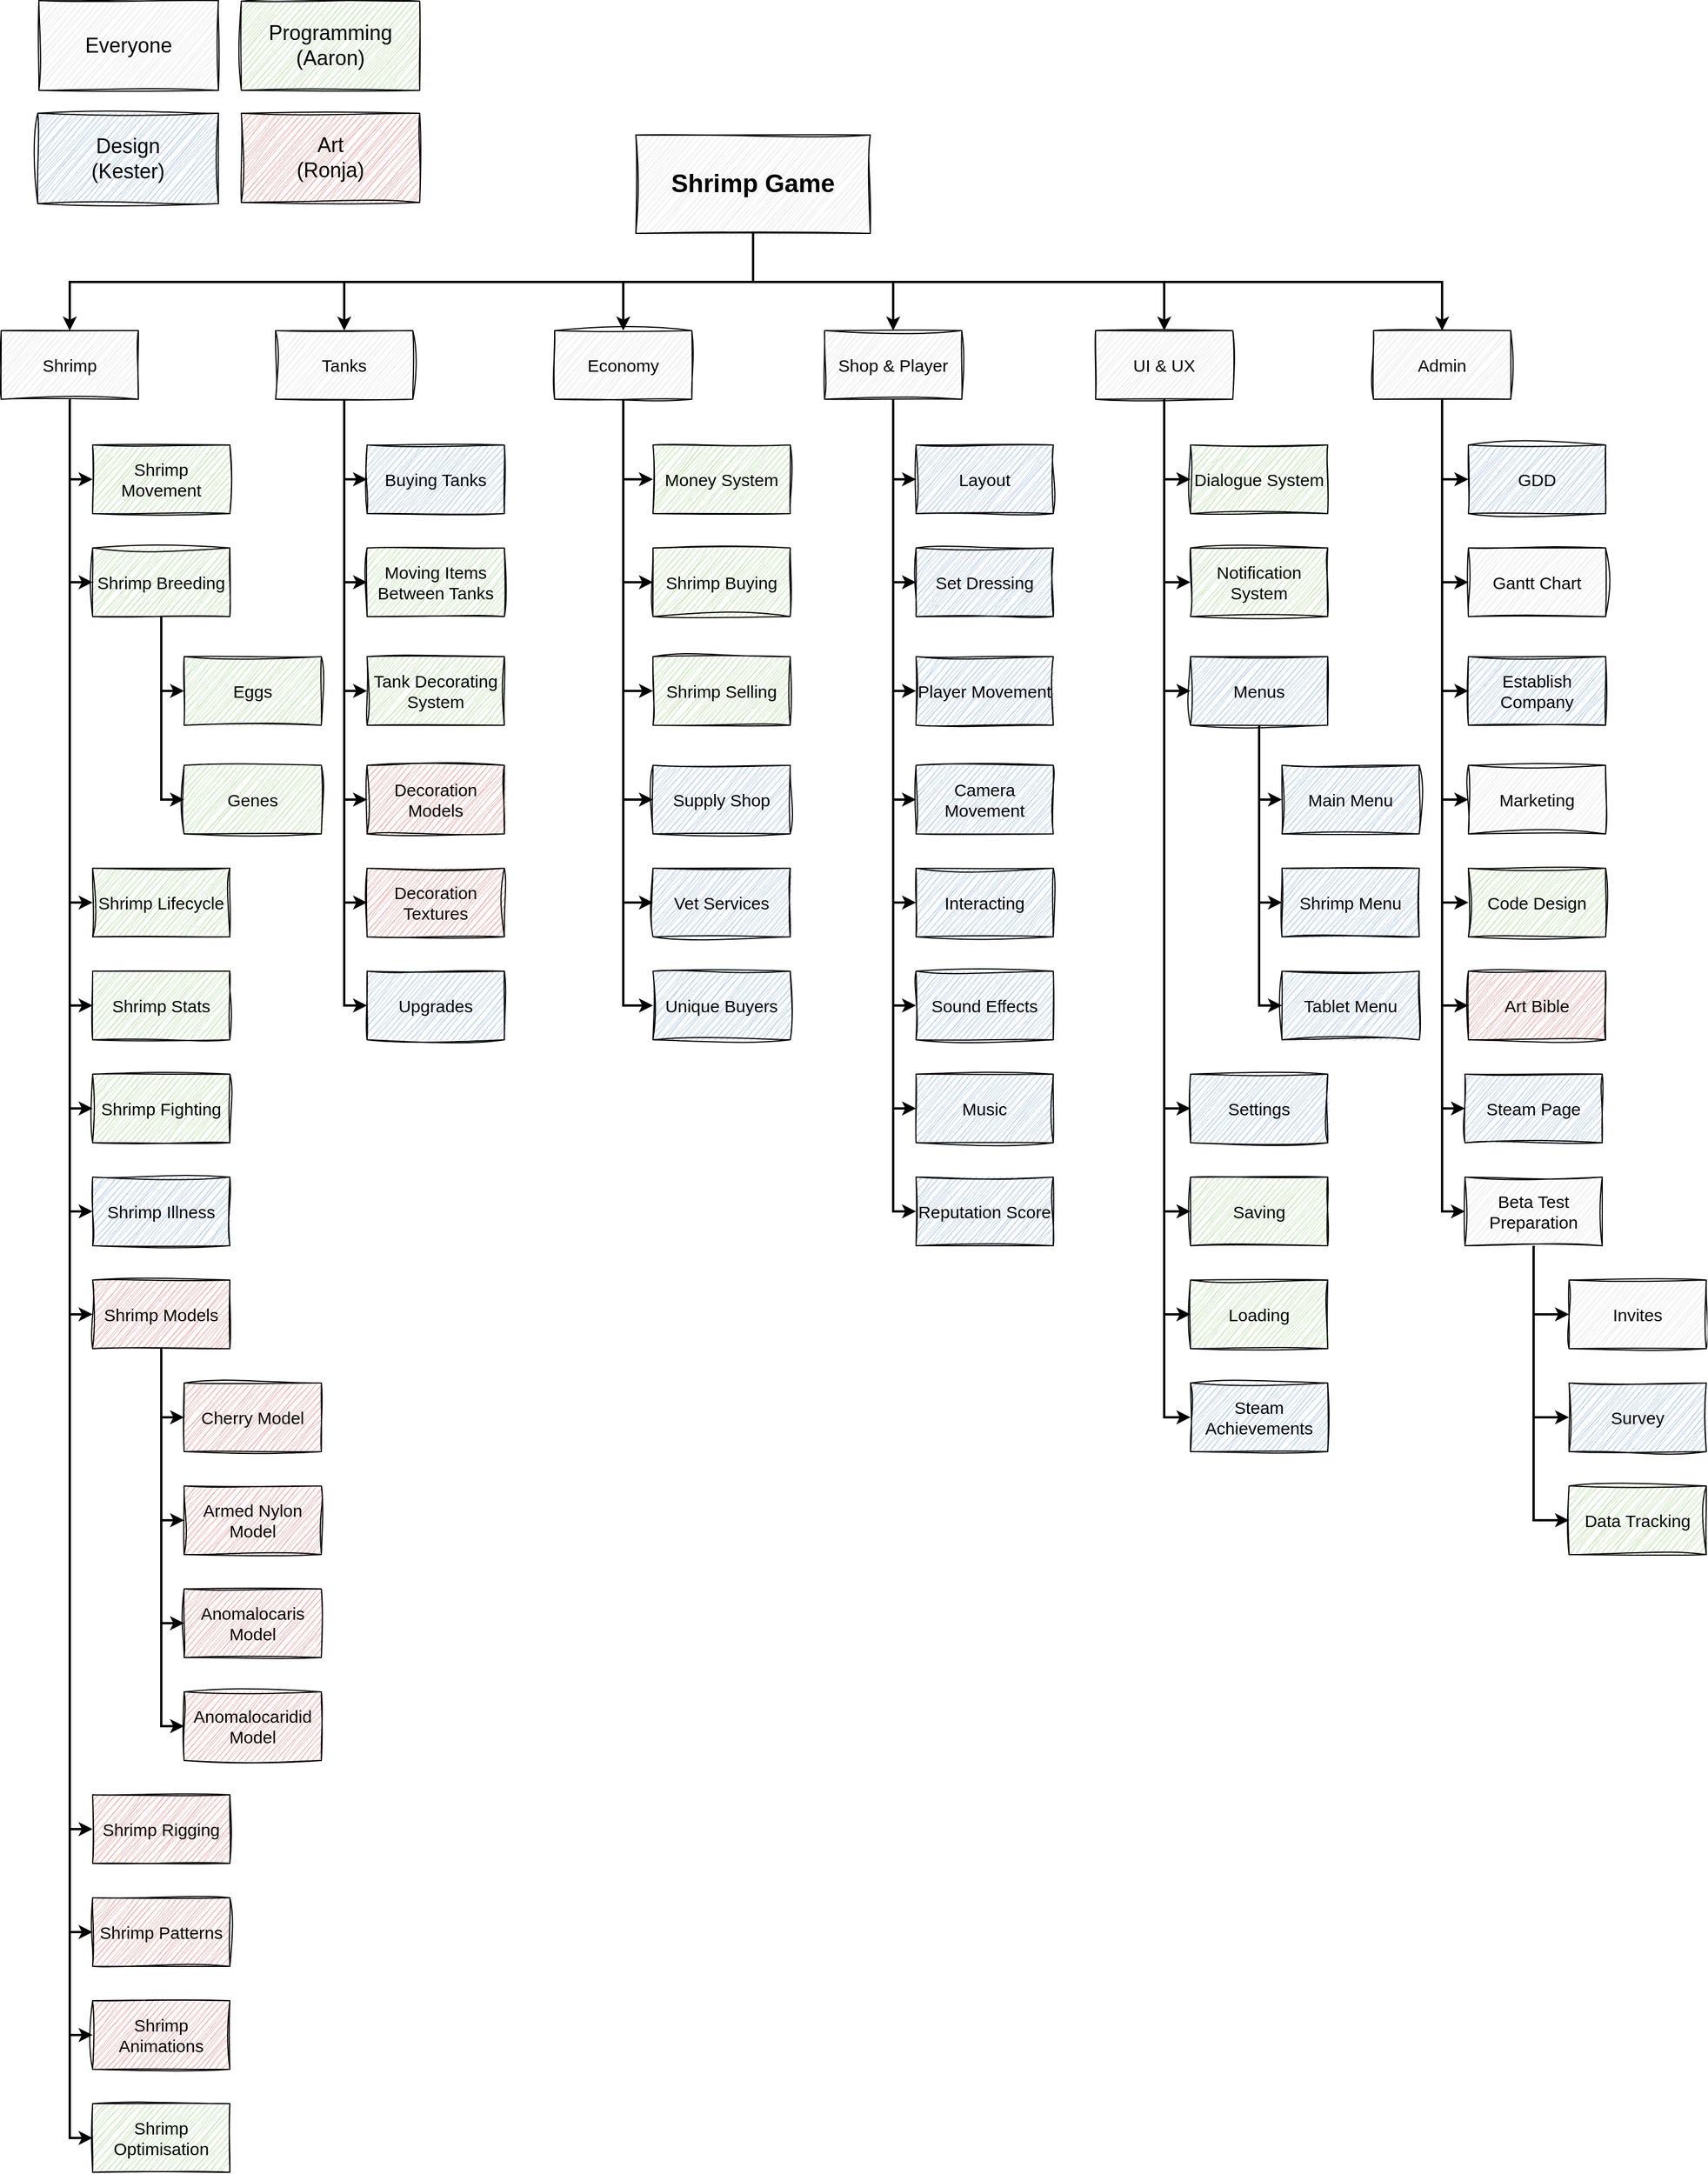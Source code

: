 <mxfile version="26.0.8">
  <diagram name="Page-1" id="6tnyRN6f4Va_y3SqDsLB">
    <mxGraphModel dx="2180" dy="1831" grid="0" gridSize="10" guides="1" tooltips="1" connect="1" arrows="1" fold="1" page="0" pageScale="1" pageWidth="827" pageHeight="1169" background="none" math="0" shadow="0">
      <root>
        <mxCell id="0" />
        <mxCell id="1" parent="0" />
        <mxCell id="PUA4zZ7eV-MUCZfb3W8y-8" style="edgeStyle=orthogonalEdgeStyle;rounded=0;orthogonalLoop=1;jettySize=auto;html=1;exitX=0.5;exitY=1;exitDx=0;exitDy=0;entryX=0.5;entryY=0;entryDx=0;entryDy=0;fontStyle=0;fontSize=15;strokeWidth=2;" parent="1" source="PUA4zZ7eV-MUCZfb3W8y-1" target="PUA4zZ7eV-MUCZfb3W8y-2" edge="1">
          <mxGeometry relative="1" as="geometry" />
        </mxCell>
        <mxCell id="PUA4zZ7eV-MUCZfb3W8y-9" style="edgeStyle=orthogonalEdgeStyle;rounded=0;orthogonalLoop=1;jettySize=auto;html=1;exitX=0.5;exitY=1;exitDx=0;exitDy=0;entryX=0.5;entryY=0;entryDx=0;entryDy=0;fontStyle=0;fontSize=15;strokeWidth=2;" parent="1" source="PUA4zZ7eV-MUCZfb3W8y-1" target="PUA4zZ7eV-MUCZfb3W8y-4" edge="1">
          <mxGeometry relative="1" as="geometry" />
        </mxCell>
        <mxCell id="PUA4zZ7eV-MUCZfb3W8y-10" style="edgeStyle=orthogonalEdgeStyle;rounded=0;orthogonalLoop=1;jettySize=auto;html=1;exitX=0.5;exitY=1;exitDx=0;exitDy=0;fontStyle=0;fontSize=15;strokeWidth=2;" parent="1" source="PUA4zZ7eV-MUCZfb3W8y-1" target="PUA4zZ7eV-MUCZfb3W8y-5" edge="1">
          <mxGeometry relative="1" as="geometry" />
        </mxCell>
        <mxCell id="PUA4zZ7eV-MUCZfb3W8y-11" style="edgeStyle=orthogonalEdgeStyle;rounded=0;orthogonalLoop=1;jettySize=auto;html=1;exitX=0.5;exitY=1;exitDx=0;exitDy=0;entryX=0.5;entryY=0;entryDx=0;entryDy=0;fontStyle=0;fontSize=15;strokeWidth=2;" parent="1" source="PUA4zZ7eV-MUCZfb3W8y-1" target="PUA4zZ7eV-MUCZfb3W8y-6" edge="1">
          <mxGeometry relative="1" as="geometry" />
        </mxCell>
        <mxCell id="PUA4zZ7eV-MUCZfb3W8y-12" style="edgeStyle=orthogonalEdgeStyle;rounded=0;orthogonalLoop=1;jettySize=auto;html=1;exitX=0.5;exitY=1;exitDx=0;exitDy=0;entryX=0.5;entryY=0;entryDx=0;entryDy=0;fontStyle=0;fontSize=15;strokeWidth=2;" parent="1" source="PUA4zZ7eV-MUCZfb3W8y-1" target="PUA4zZ7eV-MUCZfb3W8y-7" edge="1">
          <mxGeometry relative="1" as="geometry" />
        </mxCell>
        <mxCell id="PUA4zZ7eV-MUCZfb3W8y-46" style="edgeStyle=orthogonalEdgeStyle;rounded=0;orthogonalLoop=1;jettySize=auto;html=1;exitX=0.5;exitY=1;exitDx=0;exitDy=0;entryX=0.5;entryY=0;entryDx=0;entryDy=0;fontStyle=0;fontSize=15;strokeWidth=2;" parent="1" source="PUA4zZ7eV-MUCZfb3W8y-1" target="PUA4zZ7eV-MUCZfb3W8y-42" edge="1">
          <mxGeometry relative="1" as="geometry" />
        </mxCell>
        <mxCell id="PUA4zZ7eV-MUCZfb3W8y-1" value="Shrimp Game" style="rounded=0;whiteSpace=wrap;html=1;sketch=1;curveFitting=1;jiggle=2;fillColor=#E6E6E6;fontStyle=1;fontSize=22;" parent="1" vertex="1">
          <mxGeometry x="385" y="369" width="205" height="86" as="geometry" />
        </mxCell>
        <mxCell id="PUA4zZ7eV-MUCZfb3W8y-22" style="edgeStyle=orthogonalEdgeStyle;rounded=0;orthogonalLoop=1;jettySize=auto;html=1;exitX=0.5;exitY=1;exitDx=0;exitDy=0;entryX=0;entryY=0.5;entryDx=0;entryDy=0;fontStyle=0;fontSize=15;strokeWidth=2;" parent="1" source="PUA4zZ7eV-MUCZfb3W8y-2" target="PUA4zZ7eV-MUCZfb3W8y-21" edge="1">
          <mxGeometry relative="1" as="geometry" />
        </mxCell>
        <mxCell id="PUA4zZ7eV-MUCZfb3W8y-88" style="edgeStyle=orthogonalEdgeStyle;rounded=0;orthogonalLoop=1;jettySize=auto;html=1;exitX=0.5;exitY=1;exitDx=0;exitDy=0;entryX=0;entryY=0.5;entryDx=0;entryDy=0;fontStyle=0;fontSize=15;strokeWidth=2;" parent="1" source="PUA4zZ7eV-MUCZfb3W8y-2" target="PUA4zZ7eV-MUCZfb3W8y-24" edge="1">
          <mxGeometry relative="1" as="geometry" />
        </mxCell>
        <mxCell id="PUA4zZ7eV-MUCZfb3W8y-89" style="edgeStyle=orthogonalEdgeStyle;rounded=0;orthogonalLoop=1;jettySize=auto;html=1;exitX=0.5;exitY=1;exitDx=0;exitDy=0;entryX=0;entryY=0.5;entryDx=0;entryDy=0;fontStyle=0;fontSize=15;strokeWidth=2;" parent="1" source="PUA4zZ7eV-MUCZfb3W8y-2" target="PUA4zZ7eV-MUCZfb3W8y-25" edge="1">
          <mxGeometry relative="1" as="geometry" />
        </mxCell>
        <mxCell id="PUA4zZ7eV-MUCZfb3W8y-92" style="edgeStyle=orthogonalEdgeStyle;rounded=0;orthogonalLoop=1;jettySize=auto;html=1;exitX=0.5;exitY=1;exitDx=0;exitDy=0;entryX=0;entryY=0.5;entryDx=0;entryDy=0;fontStyle=0;fontSize=15;strokeWidth=2;" parent="1" source="PUA4zZ7eV-MUCZfb3W8y-2" target="PUA4zZ7eV-MUCZfb3W8y-26" edge="1">
          <mxGeometry relative="1" as="geometry" />
        </mxCell>
        <mxCell id="PUA4zZ7eV-MUCZfb3W8y-93" style="edgeStyle=orthogonalEdgeStyle;rounded=0;orthogonalLoop=1;jettySize=auto;html=1;exitX=0.5;exitY=1;exitDx=0;exitDy=0;entryX=0;entryY=0.5;entryDx=0;entryDy=0;fontStyle=0;fontSize=15;strokeWidth=2;" parent="1" source="PUA4zZ7eV-MUCZfb3W8y-2" target="PUA4zZ7eV-MUCZfb3W8y-27" edge="1">
          <mxGeometry relative="1" as="geometry" />
        </mxCell>
        <mxCell id="PUA4zZ7eV-MUCZfb3W8y-94" style="edgeStyle=orthogonalEdgeStyle;rounded=0;orthogonalLoop=1;jettySize=auto;html=1;exitX=0.5;exitY=1;exitDx=0;exitDy=0;entryX=0;entryY=0.5;entryDx=0;entryDy=0;fontStyle=0;fontSize=15;strokeWidth=2;" parent="1" source="PUA4zZ7eV-MUCZfb3W8y-2" target="PUA4zZ7eV-MUCZfb3W8y-28" edge="1">
          <mxGeometry relative="1" as="geometry" />
        </mxCell>
        <mxCell id="PUA4zZ7eV-MUCZfb3W8y-95" style="edgeStyle=orthogonalEdgeStyle;rounded=0;orthogonalLoop=1;jettySize=auto;html=1;exitX=0.5;exitY=1;exitDx=0;exitDy=0;entryX=0;entryY=0.5;entryDx=0;entryDy=0;fontStyle=0;fontSize=15;strokeWidth=2;" parent="1" source="PUA4zZ7eV-MUCZfb3W8y-2" target="PUA4zZ7eV-MUCZfb3W8y-33" edge="1">
          <mxGeometry relative="1" as="geometry" />
        </mxCell>
        <mxCell id="PUA4zZ7eV-MUCZfb3W8y-96" style="edgeStyle=orthogonalEdgeStyle;rounded=0;orthogonalLoop=1;jettySize=auto;html=1;exitX=0.5;exitY=1;exitDx=0;exitDy=0;entryX=0;entryY=0.5;entryDx=0;entryDy=0;fontStyle=0;fontSize=15;strokeWidth=2;" parent="1" source="PUA4zZ7eV-MUCZfb3W8y-2" target="PUA4zZ7eV-MUCZfb3W8y-35" edge="1">
          <mxGeometry relative="1" as="geometry" />
        </mxCell>
        <mxCell id="PUA4zZ7eV-MUCZfb3W8y-97" style="edgeStyle=orthogonalEdgeStyle;rounded=0;orthogonalLoop=1;jettySize=auto;html=1;exitX=0.5;exitY=1;exitDx=0;exitDy=0;entryX=0;entryY=0.5;entryDx=0;entryDy=0;fontStyle=0;fontSize=15;strokeWidth=2;" parent="1" source="PUA4zZ7eV-MUCZfb3W8y-2" target="PUA4zZ7eV-MUCZfb3W8y-36" edge="1">
          <mxGeometry relative="1" as="geometry" />
        </mxCell>
        <mxCell id="PUA4zZ7eV-MUCZfb3W8y-98" style="edgeStyle=orthogonalEdgeStyle;rounded=0;orthogonalLoop=1;jettySize=auto;html=1;exitX=0.5;exitY=1;exitDx=0;exitDy=0;entryX=0;entryY=0.5;entryDx=0;entryDy=0;fontStyle=0;fontSize=15;strokeWidth=2;" parent="1" source="PUA4zZ7eV-MUCZfb3W8y-2" target="PUA4zZ7eV-MUCZfb3W8y-78" edge="1">
          <mxGeometry relative="1" as="geometry" />
        </mxCell>
        <mxCell id="PUA4zZ7eV-MUCZfb3W8y-101" style="edgeStyle=orthogonalEdgeStyle;rounded=0;orthogonalLoop=1;jettySize=auto;html=1;exitX=0.5;exitY=1;exitDx=0;exitDy=0;entryX=0;entryY=0.5;entryDx=0;entryDy=0;fontStyle=0;fontSize=15;strokeWidth=2;" parent="1" source="PUA4zZ7eV-MUCZfb3W8y-2" target="PUA4zZ7eV-MUCZfb3W8y-100" edge="1">
          <mxGeometry relative="1" as="geometry" />
        </mxCell>
        <mxCell id="PUA4zZ7eV-MUCZfb3W8y-2" value="Shrimp" style="rounded=0;whiteSpace=wrap;html=1;sketch=1;curveFitting=1;jiggle=2;fillColor=#E6E6E6;fontStyle=0;fontSize=15;" parent="1" vertex="1">
          <mxGeometry x="-170" y="540" width="120" height="60" as="geometry" />
        </mxCell>
        <mxCell id="PUA4zZ7eV-MUCZfb3W8y-20" style="edgeStyle=orthogonalEdgeStyle;rounded=0;orthogonalLoop=1;jettySize=auto;html=1;exitX=0.5;exitY=1;exitDx=0;exitDy=0;entryX=0;entryY=0.5;entryDx=0;entryDy=0;fontStyle=0;fontSize=15;strokeWidth=2;" parent="1" source="PUA4zZ7eV-MUCZfb3W8y-4" target="PUA4zZ7eV-MUCZfb3W8y-19" edge="1">
          <mxGeometry relative="1" as="geometry" />
        </mxCell>
        <mxCell id="PUA4zZ7eV-MUCZfb3W8y-102" style="edgeStyle=orthogonalEdgeStyle;rounded=0;orthogonalLoop=1;jettySize=auto;html=1;exitX=0.5;exitY=1;exitDx=0;exitDy=0;entryX=0;entryY=0.5;entryDx=0;entryDy=0;fontStyle=0;fontSize=15;strokeWidth=2;" parent="1" source="PUA4zZ7eV-MUCZfb3W8y-4" target="PUA4zZ7eV-MUCZfb3W8y-32" edge="1">
          <mxGeometry relative="1" as="geometry" />
        </mxCell>
        <mxCell id="PUA4zZ7eV-MUCZfb3W8y-103" style="edgeStyle=orthogonalEdgeStyle;rounded=0;orthogonalLoop=1;jettySize=auto;html=1;exitX=0.5;exitY=1;exitDx=0;exitDy=0;entryX=0;entryY=0.5;entryDx=0;entryDy=0;fontStyle=0;fontSize=15;strokeWidth=2;" parent="1" source="PUA4zZ7eV-MUCZfb3W8y-4" target="PUA4zZ7eV-MUCZfb3W8y-47" edge="1">
          <mxGeometry relative="1" as="geometry" />
        </mxCell>
        <mxCell id="PUA4zZ7eV-MUCZfb3W8y-104" style="edgeStyle=orthogonalEdgeStyle;rounded=0;orthogonalLoop=1;jettySize=auto;html=1;exitX=0.5;exitY=1;exitDx=0;exitDy=0;entryX=0;entryY=0.5;entryDx=0;entryDy=0;fontStyle=0;fontSize=15;strokeWidth=2;" parent="1" source="PUA4zZ7eV-MUCZfb3W8y-4" target="PUA4zZ7eV-MUCZfb3W8y-48" edge="1">
          <mxGeometry relative="1" as="geometry" />
        </mxCell>
        <mxCell id="PUA4zZ7eV-MUCZfb3W8y-105" style="edgeStyle=orthogonalEdgeStyle;rounded=0;orthogonalLoop=1;jettySize=auto;html=1;exitX=0.5;exitY=1;exitDx=0;exitDy=0;entryX=0;entryY=0.5;entryDx=0;entryDy=0;fontStyle=0;fontSize=15;strokeWidth=2;" parent="1" source="PUA4zZ7eV-MUCZfb3W8y-4" target="PUA4zZ7eV-MUCZfb3W8y-49" edge="1">
          <mxGeometry relative="1" as="geometry" />
        </mxCell>
        <mxCell id="PUA4zZ7eV-MUCZfb3W8y-106" style="edgeStyle=orthogonalEdgeStyle;rounded=0;orthogonalLoop=1;jettySize=auto;html=1;exitX=0.5;exitY=1;exitDx=0;exitDy=0;entryX=0;entryY=0.5;entryDx=0;entryDy=0;shadow=0;flowAnimation=0;fontStyle=0;fontSize=15;strokeWidth=2;" parent="1" source="PUA4zZ7eV-MUCZfb3W8y-4" target="PUA4zZ7eV-MUCZfb3W8y-30" edge="1">
          <mxGeometry relative="1" as="geometry" />
        </mxCell>
        <mxCell id="PUA4zZ7eV-MUCZfb3W8y-4" value="Tanks" style="rounded=0;whiteSpace=wrap;html=1;sketch=1;curveFitting=1;jiggle=2;fillColor=#E6E6E6;fontStyle=0;fontSize=15;" parent="1" vertex="1">
          <mxGeometry x="70" y="540" width="120" height="60" as="geometry" />
        </mxCell>
        <mxCell id="PUA4zZ7eV-MUCZfb3W8y-18" style="edgeStyle=orthogonalEdgeStyle;rounded=0;orthogonalLoop=1;jettySize=auto;html=1;exitX=0.5;exitY=1;exitDx=0;exitDy=0;entryX=0;entryY=0.5;entryDx=0;entryDy=0;fontStyle=0;fontSize=15;strokeWidth=2;" parent="1" source="PUA4zZ7eV-MUCZfb3W8y-5" target="PUA4zZ7eV-MUCZfb3W8y-17" edge="1">
          <mxGeometry relative="1" as="geometry" />
        </mxCell>
        <mxCell id="PUA4zZ7eV-MUCZfb3W8y-107" style="edgeStyle=orthogonalEdgeStyle;rounded=0;orthogonalLoop=1;jettySize=auto;html=1;exitX=0.5;exitY=1;exitDx=0;exitDy=0;entryX=0;entryY=0.5;entryDx=0;entryDy=0;fontStyle=0;fontSize=15;strokeWidth=2;" parent="1" source="PUA4zZ7eV-MUCZfb3W8y-5" target="PUA4zZ7eV-MUCZfb3W8y-56" edge="1">
          <mxGeometry relative="1" as="geometry" />
        </mxCell>
        <mxCell id="PUA4zZ7eV-MUCZfb3W8y-108" style="edgeStyle=orthogonalEdgeStyle;rounded=0;orthogonalLoop=1;jettySize=auto;html=1;exitX=0.5;exitY=1;exitDx=0;exitDy=0;entryX=0;entryY=0.5;entryDx=0;entryDy=0;fontStyle=0;fontSize=15;strokeWidth=2;" parent="1" source="PUA4zZ7eV-MUCZfb3W8y-5" target="PUA4zZ7eV-MUCZfb3W8y-57" edge="1">
          <mxGeometry relative="1" as="geometry" />
        </mxCell>
        <mxCell id="PUA4zZ7eV-MUCZfb3W8y-109" style="edgeStyle=orthogonalEdgeStyle;rounded=0;orthogonalLoop=1;jettySize=auto;html=1;exitX=0.5;exitY=1;exitDx=0;exitDy=0;entryX=0;entryY=0.5;entryDx=0;entryDy=0;fontStyle=0;fontSize=15;strokeWidth=2;" parent="1" source="PUA4zZ7eV-MUCZfb3W8y-5" target="PUA4zZ7eV-MUCZfb3W8y-58" edge="1">
          <mxGeometry relative="1" as="geometry" />
        </mxCell>
        <mxCell id="PUA4zZ7eV-MUCZfb3W8y-110" style="edgeStyle=orthogonalEdgeStyle;rounded=0;orthogonalLoop=1;jettySize=auto;html=1;exitX=0.5;exitY=1;exitDx=0;exitDy=0;entryX=0;entryY=0.5;entryDx=0;entryDy=0;fontStyle=0;fontSize=15;strokeWidth=2;" parent="1" source="PUA4zZ7eV-MUCZfb3W8y-5" target="PUA4zZ7eV-MUCZfb3W8y-79" edge="1">
          <mxGeometry relative="1" as="geometry" />
        </mxCell>
        <mxCell id="PUA4zZ7eV-MUCZfb3W8y-111" style="edgeStyle=orthogonalEdgeStyle;rounded=0;orthogonalLoop=1;jettySize=auto;html=1;exitX=0.5;exitY=1;exitDx=0;exitDy=0;entryX=0;entryY=0.5;entryDx=0;entryDy=0;fontStyle=0;fontSize=15;strokeWidth=2;" parent="1" source="PUA4zZ7eV-MUCZfb3W8y-5" target="PUA4zZ7eV-MUCZfb3W8y-77" edge="1">
          <mxGeometry relative="1" as="geometry" />
        </mxCell>
        <mxCell id="PUA4zZ7eV-MUCZfb3W8y-5" value="Economy" style="rounded=0;whiteSpace=wrap;html=1;sketch=1;curveFitting=1;jiggle=2;fillColor=#E6E6E6;fontStyle=0;fontSize=15;" parent="1" vertex="1">
          <mxGeometry x="314" y="540" width="120" height="60" as="geometry" />
        </mxCell>
        <mxCell id="PUA4zZ7eV-MUCZfb3W8y-16" style="edgeStyle=orthogonalEdgeStyle;rounded=0;orthogonalLoop=1;jettySize=auto;html=1;exitX=0.5;exitY=1;exitDx=0;exitDy=0;entryX=0;entryY=0.5;entryDx=0;entryDy=0;fontStyle=0;fontSize=15;strokeWidth=2;" parent="1" source="PUA4zZ7eV-MUCZfb3W8y-6" target="PUA4zZ7eV-MUCZfb3W8y-15" edge="1">
          <mxGeometry relative="1" as="geometry" />
        </mxCell>
        <mxCell id="PUA4zZ7eV-MUCZfb3W8y-112" style="edgeStyle=orthogonalEdgeStyle;rounded=0;orthogonalLoop=1;jettySize=auto;html=1;exitX=0.5;exitY=1;exitDx=0;exitDy=0;entryX=0;entryY=0.5;entryDx=0;entryDy=0;fontStyle=0;fontSize=15;strokeWidth=2;" parent="1" source="PUA4zZ7eV-MUCZfb3W8y-6" target="PUA4zZ7eV-MUCZfb3W8y-37" edge="1">
          <mxGeometry relative="1" as="geometry" />
        </mxCell>
        <mxCell id="PUA4zZ7eV-MUCZfb3W8y-113" style="edgeStyle=orthogonalEdgeStyle;rounded=0;orthogonalLoop=1;jettySize=auto;html=1;exitX=0.5;exitY=1;exitDx=0;exitDy=0;entryX=0;entryY=0.5;entryDx=0;entryDy=0;fontStyle=0;fontSize=15;strokeWidth=2;" parent="1" source="PUA4zZ7eV-MUCZfb3W8y-6" target="PUA4zZ7eV-MUCZfb3W8y-38" edge="1">
          <mxGeometry relative="1" as="geometry" />
        </mxCell>
        <mxCell id="PUA4zZ7eV-MUCZfb3W8y-114" style="edgeStyle=orthogonalEdgeStyle;rounded=0;orthogonalLoop=1;jettySize=auto;html=1;exitX=0.5;exitY=1;exitDx=0;exitDy=0;entryX=0;entryY=0.5;entryDx=0;entryDy=0;fontStyle=0;fontSize=15;strokeWidth=2;" parent="1" source="PUA4zZ7eV-MUCZfb3W8y-6" target="PUA4zZ7eV-MUCZfb3W8y-39" edge="1">
          <mxGeometry relative="1" as="geometry" />
        </mxCell>
        <mxCell id="PUA4zZ7eV-MUCZfb3W8y-115" style="edgeStyle=orthogonalEdgeStyle;rounded=0;orthogonalLoop=1;jettySize=auto;html=1;exitX=0.5;exitY=1;exitDx=0;exitDy=0;entryX=0;entryY=0.5;entryDx=0;entryDy=0;fontStyle=0;fontSize=15;strokeWidth=2;" parent="1" source="PUA4zZ7eV-MUCZfb3W8y-6" target="PUA4zZ7eV-MUCZfb3W8y-40" edge="1">
          <mxGeometry relative="1" as="geometry" />
        </mxCell>
        <mxCell id="PUA4zZ7eV-MUCZfb3W8y-116" style="edgeStyle=orthogonalEdgeStyle;rounded=0;orthogonalLoop=1;jettySize=auto;html=1;exitX=0.5;exitY=1;exitDx=0;exitDy=0;entryX=0;entryY=0.5;entryDx=0;entryDy=0;fontStyle=0;fontSize=15;strokeWidth=2;" parent="1" source="PUA4zZ7eV-MUCZfb3W8y-6" target="PUA4zZ7eV-MUCZfb3W8y-72" edge="1">
          <mxGeometry relative="1" as="geometry" />
        </mxCell>
        <mxCell id="PUA4zZ7eV-MUCZfb3W8y-117" style="edgeStyle=orthogonalEdgeStyle;rounded=0;orthogonalLoop=1;jettySize=auto;html=1;exitX=0.5;exitY=1;exitDx=0;exitDy=0;entryX=0;entryY=0.5;entryDx=0;entryDy=0;fontStyle=0;fontSize=15;strokeWidth=2;" parent="1" source="PUA4zZ7eV-MUCZfb3W8y-6" target="PUA4zZ7eV-MUCZfb3W8y-55" edge="1">
          <mxGeometry relative="1" as="geometry" />
        </mxCell>
        <mxCell id="PUA4zZ7eV-MUCZfb3W8y-118" style="edgeStyle=orthogonalEdgeStyle;rounded=0;orthogonalLoop=1;jettySize=auto;html=1;exitX=0.5;exitY=1;exitDx=0;exitDy=0;entryX=0;entryY=0.5;entryDx=0;entryDy=0;fontStyle=0;fontSize=15;strokeWidth=2;" parent="1" source="PUA4zZ7eV-MUCZfb3W8y-6" target="PUA4zZ7eV-MUCZfb3W8y-54" edge="1">
          <mxGeometry relative="1" as="geometry" />
        </mxCell>
        <mxCell id="PUA4zZ7eV-MUCZfb3W8y-6" value="Shop &amp;amp; Player" style="rounded=0;whiteSpace=wrap;html=1;sketch=1;curveFitting=1;jiggle=2;fillColor=#E6E6E6;fontStyle=0;fontSize=15;" parent="1" vertex="1">
          <mxGeometry x="550" y="540" width="120" height="60" as="geometry" />
        </mxCell>
        <mxCell id="PUA4zZ7eV-MUCZfb3W8y-14" style="edgeStyle=orthogonalEdgeStyle;rounded=0;orthogonalLoop=1;jettySize=auto;html=1;exitX=0.5;exitY=1;exitDx=0;exitDy=0;entryX=0;entryY=0.5;entryDx=0;entryDy=0;fontStyle=0;fontSize=15;strokeWidth=2;" parent="1" source="PUA4zZ7eV-MUCZfb3W8y-7" target="PUA4zZ7eV-MUCZfb3W8y-13" edge="1">
          <mxGeometry relative="1" as="geometry" />
        </mxCell>
        <mxCell id="PUA4zZ7eV-MUCZfb3W8y-119" style="edgeStyle=orthogonalEdgeStyle;rounded=0;orthogonalLoop=1;jettySize=auto;html=1;exitX=0.5;exitY=1;exitDx=0;exitDy=0;entryX=0;entryY=0.5;entryDx=0;entryDy=0;fontStyle=0;fontSize=15;strokeWidth=2;" parent="1" source="PUA4zZ7eV-MUCZfb3W8y-7" target="PUA4zZ7eV-MUCZfb3W8y-83" edge="1">
          <mxGeometry relative="1" as="geometry" />
        </mxCell>
        <mxCell id="PUA4zZ7eV-MUCZfb3W8y-120" style="edgeStyle=orthogonalEdgeStyle;rounded=0;orthogonalLoop=1;jettySize=auto;html=1;exitX=0.5;exitY=1;exitDx=0;exitDy=0;entryX=0;entryY=0.5;entryDx=0;entryDy=0;fontStyle=0;fontSize=15;strokeWidth=2;" parent="1" source="PUA4zZ7eV-MUCZfb3W8y-7" target="PUA4zZ7eV-MUCZfb3W8y-65" edge="1">
          <mxGeometry relative="1" as="geometry" />
        </mxCell>
        <mxCell id="PUA4zZ7eV-MUCZfb3W8y-121" style="edgeStyle=orthogonalEdgeStyle;rounded=0;orthogonalLoop=1;jettySize=auto;html=1;exitX=0.5;exitY=1;exitDx=0;exitDy=0;entryX=0;entryY=0.5;entryDx=0;entryDy=0;fontStyle=0;fontSize=15;strokeWidth=2;" parent="1" source="PUA4zZ7eV-MUCZfb3W8y-7" target="PUA4zZ7eV-MUCZfb3W8y-66" edge="1">
          <mxGeometry relative="1" as="geometry" />
        </mxCell>
        <mxCell id="PUA4zZ7eV-MUCZfb3W8y-122" style="edgeStyle=orthogonalEdgeStyle;rounded=0;orthogonalLoop=1;jettySize=auto;html=1;exitX=0.5;exitY=1;exitDx=0;exitDy=0;entryX=0;entryY=0.5;entryDx=0;entryDy=0;fontStyle=0;fontSize=15;strokeWidth=2;" parent="1" source="PUA4zZ7eV-MUCZfb3W8y-7" target="PUA4zZ7eV-MUCZfb3W8y-69" edge="1">
          <mxGeometry relative="1" as="geometry" />
        </mxCell>
        <mxCell id="PUA4zZ7eV-MUCZfb3W8y-123" style="edgeStyle=orthogonalEdgeStyle;rounded=0;orthogonalLoop=1;jettySize=auto;html=1;exitX=0.5;exitY=1;exitDx=0;exitDy=0;entryX=0;entryY=0.5;entryDx=0;entryDy=0;fontStyle=0;fontSize=15;strokeWidth=2;" parent="1" source="PUA4zZ7eV-MUCZfb3W8y-7" target="PUA4zZ7eV-MUCZfb3W8y-70" edge="1">
          <mxGeometry relative="1" as="geometry" />
        </mxCell>
        <mxCell id="PUA4zZ7eV-MUCZfb3W8y-124" style="edgeStyle=orthogonalEdgeStyle;rounded=0;orthogonalLoop=1;jettySize=auto;html=1;exitX=0.5;exitY=1;exitDx=0;exitDy=0;entryX=0;entryY=0.5;entryDx=0;entryDy=0;fontStyle=0;fontSize=15;strokeWidth=2;" parent="1" source="PUA4zZ7eV-MUCZfb3W8y-7" target="PUA4zZ7eV-MUCZfb3W8y-67" edge="1">
          <mxGeometry relative="1" as="geometry" />
        </mxCell>
        <mxCell id="PUA4zZ7eV-MUCZfb3W8y-7" value="UI &amp;amp; UX" style="rounded=0;whiteSpace=wrap;html=1;sketch=1;curveFitting=1;jiggle=2;fillColor=#E6E6E6;fontStyle=0;fontSize=15;" parent="1" vertex="1">
          <mxGeometry x="787" y="540" width="120" height="60" as="geometry" />
        </mxCell>
        <mxCell id="PUA4zZ7eV-MUCZfb3W8y-13" value="Dialogue System" style="rounded=0;whiteSpace=wrap;html=1;sketch=1;curveFitting=1;jiggle=2;fillColor=#B9E0A5;fontStyle=0;fontSize=15;" parent="1" vertex="1">
          <mxGeometry x="870" y="640" width="120" height="60" as="geometry" />
        </mxCell>
        <mxCell id="PUA4zZ7eV-MUCZfb3W8y-15" value="Layout" style="rounded=0;whiteSpace=wrap;html=1;sketch=1;curveFitting=1;jiggle=2;fillColor=#A9C4EB;fontStyle=0;fontSize=15;" parent="1" vertex="1">
          <mxGeometry x="630" y="640" width="120" height="60" as="geometry" />
        </mxCell>
        <mxCell id="PUA4zZ7eV-MUCZfb3W8y-17" value="Money System" style="rounded=0;whiteSpace=wrap;html=1;sketch=1;curveFitting=1;jiggle=2;fillColor=#B9E0A5;fontStyle=0;fontSize=15;" parent="1" vertex="1">
          <mxGeometry x="400" y="640" width="120" height="60" as="geometry" />
        </mxCell>
        <mxCell id="PUA4zZ7eV-MUCZfb3W8y-19" value="Buying Tanks" style="rounded=0;whiteSpace=wrap;html=1;sketch=1;curveFitting=1;jiggle=2;fillColor=#A9C4EB;fontStyle=0;fontSize=15;" parent="1" vertex="1">
          <mxGeometry x="150" y="640" width="120" height="60" as="geometry" />
        </mxCell>
        <mxCell id="PUA4zZ7eV-MUCZfb3W8y-21" value="Shrimp Movement" style="rounded=0;whiteSpace=wrap;html=1;sketch=1;curveFitting=1;jiggle=2;fillColor=#B9E0A5;fontStyle=0;fontSize=15;" parent="1" vertex="1">
          <mxGeometry x="-90" y="640" width="120" height="60" as="geometry" />
        </mxCell>
        <mxCell id="PUA4zZ7eV-MUCZfb3W8y-90" style="edgeStyle=orthogonalEdgeStyle;rounded=0;orthogonalLoop=1;jettySize=auto;html=1;exitX=0.5;exitY=1;exitDx=0;exitDy=0;entryX=0;entryY=0.5;entryDx=0;entryDy=0;fontStyle=0;fontSize=15;strokeWidth=2;" parent="1" source="PUA4zZ7eV-MUCZfb3W8y-24" target="PUA4zZ7eV-MUCZfb3W8y-61" edge="1">
          <mxGeometry relative="1" as="geometry" />
        </mxCell>
        <mxCell id="PUA4zZ7eV-MUCZfb3W8y-91" style="edgeStyle=orthogonalEdgeStyle;rounded=0;orthogonalLoop=1;jettySize=auto;html=1;exitX=0.5;exitY=1;exitDx=0;exitDy=0;entryX=0;entryY=0.5;entryDx=0;entryDy=0;fontStyle=0;fontSize=15;strokeWidth=2;" parent="1" source="PUA4zZ7eV-MUCZfb3W8y-24" target="PUA4zZ7eV-MUCZfb3W8y-62" edge="1">
          <mxGeometry relative="1" as="geometry" />
        </mxCell>
        <mxCell id="PUA4zZ7eV-MUCZfb3W8y-24" value="Shrimp Breeding" style="rounded=0;whiteSpace=wrap;html=1;sketch=1;curveFitting=1;jiggle=2;fillColor=#B9E0A5;fontStyle=0;fontSize=15;" parent="1" vertex="1">
          <mxGeometry x="-90" y="730" width="120" height="60" as="geometry" />
        </mxCell>
        <mxCell id="PUA4zZ7eV-MUCZfb3W8y-25" value="Shrimp Lifecycle" style="rounded=0;whiteSpace=wrap;html=1;sketch=1;curveFitting=1;jiggle=2;fillColor=#B9E0A5;fontStyle=0;fontSize=15;" parent="1" vertex="1">
          <mxGeometry x="-90" y="1010" width="120" height="60" as="geometry" />
        </mxCell>
        <mxCell id="PUA4zZ7eV-MUCZfb3W8y-26" value="Shrimp Stats" style="rounded=0;whiteSpace=wrap;html=1;sketch=1;curveFitting=1;jiggle=2;fillColor=#B9E0A5;fontStyle=0;fontSize=15;" parent="1" vertex="1">
          <mxGeometry x="-90" y="1100" width="120" height="60" as="geometry" />
        </mxCell>
        <mxCell id="PUA4zZ7eV-MUCZfb3W8y-27" value="Shrimp Fighting" style="rounded=0;whiteSpace=wrap;html=1;sketch=1;curveFitting=1;jiggle=2;fillColor=#B9E0A5;fontStyle=0;fontSize=15;" parent="1" vertex="1">
          <mxGeometry x="-90" y="1190" width="120" height="60" as="geometry" />
        </mxCell>
        <mxCell id="PUA4zZ7eV-MUCZfb3W8y-28" value="Shrimp Illness" style="rounded=0;whiteSpace=wrap;html=1;fillColor=#A9C4EB;strokeColor=#050505;gradientDirection=south;sketch=1;curveFitting=1;jiggle=2;fontStyle=0;fontSize=15;" parent="1" vertex="1">
          <mxGeometry x="-90" y="1280" width="120" height="60" as="geometry" />
        </mxCell>
        <mxCell id="PUA4zZ7eV-MUCZfb3W8y-30" value="Upgrades" style="rounded=0;whiteSpace=wrap;html=1;sketch=1;curveFitting=1;jiggle=2;fillColor=#A9C4EB;fontStyle=0;fontSize=15;" parent="1" vertex="1">
          <mxGeometry x="150" y="1100" width="120" height="60" as="geometry" />
        </mxCell>
        <mxCell id="PUA4zZ7eV-MUCZfb3W8y-32" value="Moving Items Between Tanks" style="rounded=0;whiteSpace=wrap;html=1;sketch=1;curveFitting=1;jiggle=2;fillColor=#B9E0A5;fontStyle=0;fontSize=15;" parent="1" vertex="1">
          <mxGeometry x="150" y="730" width="120" height="60" as="geometry" />
        </mxCell>
        <mxCell id="PUA4zZ7eV-MUCZfb3W8y-84" style="edgeStyle=orthogonalEdgeStyle;rounded=0;orthogonalLoop=1;jettySize=auto;html=1;exitX=0.5;exitY=1;exitDx=0;exitDy=0;entryX=0;entryY=0.5;entryDx=0;entryDy=0;fontStyle=0;fontSize=15;strokeWidth=2;" parent="1" source="PUA4zZ7eV-MUCZfb3W8y-33" target="PUA4zZ7eV-MUCZfb3W8y-73" edge="1">
          <mxGeometry relative="1" as="geometry" />
        </mxCell>
        <mxCell id="PUA4zZ7eV-MUCZfb3W8y-85" style="edgeStyle=orthogonalEdgeStyle;rounded=0;orthogonalLoop=1;jettySize=auto;html=1;exitX=0.5;exitY=1;exitDx=0;exitDy=0;entryX=0;entryY=0.5;entryDx=0;entryDy=0;fontStyle=0;fontSize=15;strokeWidth=2;" parent="1" source="PUA4zZ7eV-MUCZfb3W8y-33" target="PUA4zZ7eV-MUCZfb3W8y-74" edge="1">
          <mxGeometry relative="1" as="geometry" />
        </mxCell>
        <mxCell id="PUA4zZ7eV-MUCZfb3W8y-86" style="edgeStyle=orthogonalEdgeStyle;rounded=0;orthogonalLoop=1;jettySize=auto;html=1;exitX=0.5;exitY=1;exitDx=0;exitDy=0;entryX=0;entryY=0.5;entryDx=0;entryDy=0;fontStyle=0;fontSize=15;strokeWidth=2;" parent="1" source="PUA4zZ7eV-MUCZfb3W8y-33" target="PUA4zZ7eV-MUCZfb3W8y-76" edge="1">
          <mxGeometry relative="1" as="geometry" />
        </mxCell>
        <mxCell id="PUA4zZ7eV-MUCZfb3W8y-87" style="edgeStyle=orthogonalEdgeStyle;rounded=0;orthogonalLoop=1;jettySize=auto;html=1;exitX=0.5;exitY=1;exitDx=0;exitDy=0;entryX=0;entryY=0.5;entryDx=0;entryDy=0;fontStyle=0;fontSize=15;strokeWidth=2;" parent="1" source="PUA4zZ7eV-MUCZfb3W8y-33" target="PUA4zZ7eV-MUCZfb3W8y-75" edge="1">
          <mxGeometry relative="1" as="geometry" />
        </mxCell>
        <mxCell id="PUA4zZ7eV-MUCZfb3W8y-33" value="Shrimp Models" style="rounded=0;whiteSpace=wrap;html=1;sketch=1;curveFitting=1;jiggle=2;fillColor=#F19C99;fontStyle=0;fontSize=15;" parent="1" vertex="1">
          <mxGeometry x="-90" y="1370" width="120" height="60" as="geometry" />
        </mxCell>
        <mxCell id="PUA4zZ7eV-MUCZfb3W8y-35" value="Shrimp Rigging" style="rounded=0;whiteSpace=wrap;html=1;sketch=1;curveFitting=1;jiggle=2;fillColor=#F19C99;fontStyle=0;fontSize=15;" parent="1" vertex="1">
          <mxGeometry x="-90" y="1820" width="120" height="60" as="geometry" />
        </mxCell>
        <mxCell id="PUA4zZ7eV-MUCZfb3W8y-36" value="Shrimp Animations" style="rounded=0;whiteSpace=wrap;html=1;sketch=1;curveFitting=1;jiggle=2;fillColor=#F19C99;fontStyle=0;fontSize=15;" parent="1" vertex="1">
          <mxGeometry x="-90" y="2000" width="120" height="60" as="geometry" />
        </mxCell>
        <mxCell id="PUA4zZ7eV-MUCZfb3W8y-37" value="Set Dressing" style="rounded=0;whiteSpace=wrap;html=1;sketch=1;curveFitting=1;jiggle=2;fillColor=#A9C4EB;fontStyle=0;fontSize=15;" parent="1" vertex="1">
          <mxGeometry x="630" y="730" width="120" height="60" as="geometry" />
        </mxCell>
        <mxCell id="PUA4zZ7eV-MUCZfb3W8y-38" value="Player Movement" style="rounded=0;whiteSpace=wrap;html=1;sketch=1;curveFitting=1;jiggle=2;fillColor=#A9C4EB;fontStyle=0;fontSize=15;" parent="1" vertex="1">
          <mxGeometry x="630" y="825" width="120" height="60" as="geometry" />
        </mxCell>
        <mxCell id="PUA4zZ7eV-MUCZfb3W8y-39" value="Camera Movement" style="rounded=0;whiteSpace=wrap;html=1;sketch=1;curveFitting=1;jiggle=2;fillColor=#A9C4EB;fontStyle=0;fontSize=15;" parent="1" vertex="1">
          <mxGeometry x="630" y="920" width="120" height="60" as="geometry" />
        </mxCell>
        <mxCell id="PUA4zZ7eV-MUCZfb3W8y-40" value="Interacting" style="rounded=0;whiteSpace=wrap;html=1;sketch=1;curveFitting=1;jiggle=2;fillColor=#A9C4EB;fontStyle=0;fontSize=15;" parent="1" vertex="1">
          <mxGeometry x="630" y="1010" width="120" height="60" as="geometry" />
        </mxCell>
        <mxCell id="PUA4zZ7eV-MUCZfb3W8y-41" style="edgeStyle=orthogonalEdgeStyle;rounded=0;orthogonalLoop=1;jettySize=auto;html=1;exitX=0.5;exitY=1;exitDx=0;exitDy=0;entryX=0;entryY=0.5;entryDx=0;entryDy=0;fontStyle=0;fontSize=15;strokeWidth=2;" parent="1" source="PUA4zZ7eV-MUCZfb3W8y-42" target="PUA4zZ7eV-MUCZfb3W8y-43" edge="1">
          <mxGeometry relative="1" as="geometry" />
        </mxCell>
        <mxCell id="PUA4zZ7eV-MUCZfb3W8y-125" style="edgeStyle=orthogonalEdgeStyle;rounded=0;orthogonalLoop=1;jettySize=auto;html=1;exitX=0.5;exitY=1;exitDx=0;exitDy=0;entryX=0;entryY=0.5;entryDx=0;entryDy=0;fontStyle=0;fontSize=15;strokeWidth=2;" parent="1" source="PUA4zZ7eV-MUCZfb3W8y-42" target="PUA4zZ7eV-MUCZfb3W8y-50" edge="1">
          <mxGeometry relative="1" as="geometry" />
        </mxCell>
        <mxCell id="PUA4zZ7eV-MUCZfb3W8y-126" style="edgeStyle=orthogonalEdgeStyle;rounded=0;orthogonalLoop=1;jettySize=auto;html=1;exitX=0.5;exitY=1;exitDx=0;exitDy=0;entryX=0;entryY=0.5;entryDx=0;entryDy=0;fontStyle=0;fontSize=15;strokeWidth=2;" parent="1" source="PUA4zZ7eV-MUCZfb3W8y-42" target="PUA4zZ7eV-MUCZfb3W8y-44" edge="1">
          <mxGeometry relative="1" as="geometry" />
        </mxCell>
        <mxCell id="PUA4zZ7eV-MUCZfb3W8y-127" style="edgeStyle=orthogonalEdgeStyle;rounded=0;orthogonalLoop=1;jettySize=auto;html=1;exitX=0.5;exitY=1;exitDx=0;exitDy=0;entryX=0;entryY=0.5;entryDx=0;entryDy=0;fontStyle=0;fontSize=15;strokeWidth=2;" parent="1" source="PUA4zZ7eV-MUCZfb3W8y-42" target="PUA4zZ7eV-MUCZfb3W8y-45" edge="1">
          <mxGeometry relative="1" as="geometry" />
        </mxCell>
        <mxCell id="PUA4zZ7eV-MUCZfb3W8y-128" style="edgeStyle=orthogonalEdgeStyle;rounded=0;orthogonalLoop=1;jettySize=auto;html=1;exitX=0.5;exitY=1;exitDx=0;exitDy=0;entryX=0;entryY=0.5;entryDx=0;entryDy=0;fontStyle=0;fontSize=15;strokeWidth=2;" parent="1" source="PUA4zZ7eV-MUCZfb3W8y-42" target="PUA4zZ7eV-MUCZfb3W8y-51" edge="1">
          <mxGeometry relative="1" as="geometry" />
        </mxCell>
        <mxCell id="PUA4zZ7eV-MUCZfb3W8y-129" style="edgeStyle=orthogonalEdgeStyle;rounded=0;orthogonalLoop=1;jettySize=auto;html=1;exitX=0.5;exitY=1;exitDx=0;exitDy=0;entryX=0;entryY=0.5;entryDx=0;entryDy=0;fontStyle=0;fontSize=15;strokeWidth=2;" parent="1" source="PUA4zZ7eV-MUCZfb3W8y-42" target="PUA4zZ7eV-MUCZfb3W8y-52" edge="1">
          <mxGeometry relative="1" as="geometry" />
        </mxCell>
        <mxCell id="PUA4zZ7eV-MUCZfb3W8y-130" style="edgeStyle=orthogonalEdgeStyle;rounded=0;orthogonalLoop=1;jettySize=auto;html=1;exitX=0.5;exitY=1;exitDx=0;exitDy=0;entryX=0;entryY=0.5;entryDx=0;entryDy=0;fontStyle=0;fontSize=15;strokeWidth=2;" parent="1" source="PUA4zZ7eV-MUCZfb3W8y-42" target="PUA4zZ7eV-MUCZfb3W8y-59" edge="1">
          <mxGeometry relative="1" as="geometry" />
        </mxCell>
        <mxCell id="PUA4zZ7eV-MUCZfb3W8y-131" style="edgeStyle=orthogonalEdgeStyle;rounded=0;orthogonalLoop=1;jettySize=auto;html=1;exitX=0.5;exitY=1;exitDx=0;exitDy=0;entryX=0;entryY=0.5;entryDx=0;entryDy=0;fontStyle=0;fontSize=15;strokeWidth=2;" parent="1" source="PUA4zZ7eV-MUCZfb3W8y-42" target="PUA4zZ7eV-MUCZfb3W8y-60" edge="1">
          <mxGeometry relative="1" as="geometry" />
        </mxCell>
        <mxCell id="PUA4zZ7eV-MUCZfb3W8y-42" value="Admin" style="rounded=0;whiteSpace=wrap;html=1;sketch=1;curveFitting=1;jiggle=2;fillColor=#E6E6E6;fontStyle=0;fontSize=15;" parent="1" vertex="1">
          <mxGeometry x="1030" y="540" width="120" height="60" as="geometry" />
        </mxCell>
        <mxCell id="PUA4zZ7eV-MUCZfb3W8y-43" value="GDD" style="rounded=0;whiteSpace=wrap;html=1;sketch=1;curveFitting=1;jiggle=2;fillColor=#A9C4EB;fontStyle=0;fontSize=15;" parent="1" vertex="1">
          <mxGeometry x="1113" y="640" width="120" height="60" as="geometry" />
        </mxCell>
        <mxCell id="PUA4zZ7eV-MUCZfb3W8y-44" value="Establish Company" style="rounded=0;whiteSpace=wrap;html=1;sketch=1;curveFitting=1;jiggle=2;fillColor=#A9C4EB;fontStyle=0;fontSize=15;" parent="1" vertex="1">
          <mxGeometry x="1113" y="825" width="120" height="60" as="geometry" />
        </mxCell>
        <mxCell id="PUA4zZ7eV-MUCZfb3W8y-45" value="Marketing" style="rounded=0;whiteSpace=wrap;html=1;sketch=1;curveFitting=1;jiggle=2;fillColor=#E6E6E6;fontStyle=0;fontSize=15;" parent="1" vertex="1">
          <mxGeometry x="1113" y="920" width="120" height="60" as="geometry" />
        </mxCell>
        <mxCell id="PUA4zZ7eV-MUCZfb3W8y-47" value="Tank Decorating System" style="rounded=0;whiteSpace=wrap;html=1;sketch=1;curveFitting=1;jiggle=2;fillColor=#B9E0A5;fontStyle=0;fontSize=15;" parent="1" vertex="1">
          <mxGeometry x="150" y="825" width="120" height="60" as="geometry" />
        </mxCell>
        <mxCell id="PUA4zZ7eV-MUCZfb3W8y-48" value="Decoration Models" style="rounded=0;whiteSpace=wrap;html=1;sketch=1;curveFitting=1;jiggle=2;fillColor=#F19C99;fontStyle=0;fontSize=15;" parent="1" vertex="1">
          <mxGeometry x="150" y="920" width="120" height="60" as="geometry" />
        </mxCell>
        <mxCell id="PUA4zZ7eV-MUCZfb3W8y-49" value="Decoration Textures" style="rounded=0;whiteSpace=wrap;html=1;sketch=1;curveFitting=1;jiggle=2;fillColor=#F19C99;fontStyle=0;fontSize=15;" parent="1" vertex="1">
          <mxGeometry x="150" y="1010" width="120" height="60" as="geometry" />
        </mxCell>
        <mxCell id="PUA4zZ7eV-MUCZfb3W8y-50" value="Gantt Chart" style="rounded=0;whiteSpace=wrap;html=1;sketch=1;curveFitting=1;jiggle=2;fillColor=#E6E6E6;fontStyle=0;fontSize=15;" parent="1" vertex="1">
          <mxGeometry x="1113" y="730" width="120" height="60" as="geometry" />
        </mxCell>
        <mxCell id="PUA4zZ7eV-MUCZfb3W8y-51" value="Code Design" style="rounded=0;whiteSpace=wrap;html=1;sketch=1;curveFitting=1;jiggle=2;fillColor=#B9E0A5;fontStyle=0;fontSize=15;" parent="1" vertex="1">
          <mxGeometry x="1113" y="1010" width="120" height="60" as="geometry" />
        </mxCell>
        <mxCell id="PUA4zZ7eV-MUCZfb3W8y-52" value="Art Bible" style="rounded=0;whiteSpace=wrap;html=1;sketch=1;curveFitting=1;jiggle=2;fillColor=#F19C99;fontStyle=0;fontSize=15;" parent="1" vertex="1">
          <mxGeometry x="1113" y="1100" width="120" height="60" as="geometry" />
        </mxCell>
        <mxCell id="PUA4zZ7eV-MUCZfb3W8y-54" value="Sound Effects" style="rounded=0;whiteSpace=wrap;html=1;sketch=1;curveFitting=1;jiggle=2;fillColor=#A9C4EB;fontStyle=0;fontSize=15;" parent="1" vertex="1">
          <mxGeometry x="630" y="1100" width="120" height="60" as="geometry" />
        </mxCell>
        <mxCell id="PUA4zZ7eV-MUCZfb3W8y-55" value="Music" style="rounded=0;whiteSpace=wrap;html=1;sketch=1;curveFitting=1;jiggle=2;fillColor=#A9C4EB;fontStyle=0;fontSize=15;" parent="1" vertex="1">
          <mxGeometry x="630" y="1190" width="120" height="60" as="geometry" />
        </mxCell>
        <mxCell id="PUA4zZ7eV-MUCZfb3W8y-56" value="Shrimp Buying" style="rounded=0;whiteSpace=wrap;html=1;sketch=1;curveFitting=1;jiggle=2;fillColor=#B9E0A5;fontStyle=0;fontSize=15;" parent="1" vertex="1">
          <mxGeometry x="400" y="730" width="120" height="60" as="geometry" />
        </mxCell>
        <mxCell id="PUA4zZ7eV-MUCZfb3W8y-57" value="Shrimp Selling" style="rounded=0;whiteSpace=wrap;html=1;sketch=1;curveFitting=1;jiggle=2;fillColor=#B9E0A5;fontStyle=0;fontSize=15;" parent="1" vertex="1">
          <mxGeometry x="400" y="825" width="120" height="60" as="geometry" />
        </mxCell>
        <mxCell id="PUA4zZ7eV-MUCZfb3W8y-58" value="Supply Shop" style="rounded=0;whiteSpace=wrap;html=1;sketch=1;curveFitting=1;jiggle=2;fillColor=#A9C4EB;fontStyle=0;fontSize=15;" parent="1" vertex="1">
          <mxGeometry x="400" y="920" width="120" height="60" as="geometry" />
        </mxCell>
        <mxCell id="PUA4zZ7eV-MUCZfb3W8y-59" value="Steam Page" style="rounded=0;whiteSpace=wrap;html=1;sketch=1;curveFitting=1;jiggle=2;fillColor=#A9C4EB;fontStyle=0;fontSize=15;" parent="1" vertex="1">
          <mxGeometry x="1110" y="1190" width="120" height="60" as="geometry" />
        </mxCell>
        <mxCell id="PUA4zZ7eV-MUCZfb3W8y-132" style="edgeStyle=orthogonalEdgeStyle;rounded=0;orthogonalLoop=1;jettySize=auto;html=1;exitX=0.5;exitY=1;exitDx=0;exitDy=0;entryX=0;entryY=0.5;entryDx=0;entryDy=0;fontStyle=0;fontSize=15;strokeWidth=2;" parent="1" source="PUA4zZ7eV-MUCZfb3W8y-60" target="PUA4zZ7eV-MUCZfb3W8y-80" edge="1">
          <mxGeometry relative="1" as="geometry" />
        </mxCell>
        <mxCell id="PUA4zZ7eV-MUCZfb3W8y-133" style="edgeStyle=orthogonalEdgeStyle;rounded=0;orthogonalLoop=1;jettySize=auto;html=1;exitX=0.5;exitY=1;exitDx=0;exitDy=0;entryX=0;entryY=0.5;entryDx=0;entryDy=0;fontStyle=0;fontSize=15;strokeWidth=2;" parent="1" source="PUA4zZ7eV-MUCZfb3W8y-60" target="PUA4zZ7eV-MUCZfb3W8y-81" edge="1">
          <mxGeometry relative="1" as="geometry" />
        </mxCell>
        <mxCell id="PUA4zZ7eV-MUCZfb3W8y-134" style="edgeStyle=orthogonalEdgeStyle;rounded=0;orthogonalLoop=1;jettySize=auto;html=1;exitX=0.5;exitY=1;exitDx=0;exitDy=0;entryX=0;entryY=0.5;entryDx=0;entryDy=0;fontStyle=0;fontSize=15;strokeWidth=2;" parent="1" source="PUA4zZ7eV-MUCZfb3W8y-60" target="PUA4zZ7eV-MUCZfb3W8y-82" edge="1">
          <mxGeometry relative="1" as="geometry" />
        </mxCell>
        <mxCell id="PUA4zZ7eV-MUCZfb3W8y-60" value="Beta Test Preparation" style="rounded=0;whiteSpace=wrap;html=1;sketch=1;curveFitting=1;jiggle=2;fillColor=#E6E6E6;fontStyle=0;fontSize=15;" parent="1" vertex="1">
          <mxGeometry x="1110" y="1280" width="120" height="60" as="geometry" />
        </mxCell>
        <mxCell id="PUA4zZ7eV-MUCZfb3W8y-61" value="Eggs" style="rounded=0;whiteSpace=wrap;html=1;sketch=1;curveFitting=1;jiggle=2;fillColor=#B9E0A5;fontStyle=0;fontSize=15;" parent="1" vertex="1">
          <mxGeometry x="-10" y="825" width="120" height="60" as="geometry" />
        </mxCell>
        <mxCell id="PUA4zZ7eV-MUCZfb3W8y-62" value="Genes" style="rounded=0;whiteSpace=wrap;html=1;sketch=1;curveFitting=1;jiggle=2;fillColor=#B9E0A5;fontStyle=0;fontSize=15;" parent="1" vertex="1">
          <mxGeometry x="-10" y="920" width="120" height="60" as="geometry" />
        </mxCell>
        <mxCell id="_sJ0eMZxYpjguLuUmN_6-3" style="edgeStyle=orthogonalEdgeStyle;rounded=0;orthogonalLoop=1;jettySize=auto;html=1;exitX=0.5;exitY=1;exitDx=0;exitDy=0;entryX=0;entryY=0.5;entryDx=0;entryDy=0;strokeWidth=2;" edge="1" parent="1" source="PUA4zZ7eV-MUCZfb3W8y-65" target="_sJ0eMZxYpjguLuUmN_6-2">
          <mxGeometry relative="1" as="geometry" />
        </mxCell>
        <mxCell id="_sJ0eMZxYpjguLuUmN_6-10" style="edgeStyle=orthogonalEdgeStyle;rounded=0;orthogonalLoop=1;jettySize=auto;html=1;exitX=0.5;exitY=1;exitDx=0;exitDy=0;entryX=0;entryY=0.5;entryDx=0;entryDy=0;strokeWidth=2;" edge="1" parent="1" source="PUA4zZ7eV-MUCZfb3W8y-65" target="_sJ0eMZxYpjguLuUmN_6-6">
          <mxGeometry relative="1" as="geometry" />
        </mxCell>
        <mxCell id="_sJ0eMZxYpjguLuUmN_6-15" style="edgeStyle=orthogonalEdgeStyle;rounded=0;orthogonalLoop=1;jettySize=auto;html=1;exitX=0.5;exitY=1;exitDx=0;exitDy=0;entryX=0;entryY=0.5;entryDx=0;entryDy=0;strokeWidth=2;" edge="1" parent="1" source="PUA4zZ7eV-MUCZfb3W8y-65" target="_sJ0eMZxYpjguLuUmN_6-14">
          <mxGeometry relative="1" as="geometry" />
        </mxCell>
        <mxCell id="PUA4zZ7eV-MUCZfb3W8y-65" value="Menus" style="rounded=0;whiteSpace=wrap;html=1;sketch=1;curveFitting=1;jiggle=2;fillColor=#A9C4EB;fontStyle=0;fontSize=15;" parent="1" vertex="1">
          <mxGeometry x="870" y="825" width="120" height="60" as="geometry" />
        </mxCell>
        <mxCell id="PUA4zZ7eV-MUCZfb3W8y-66" value="Settings" style="rounded=0;whiteSpace=wrap;html=1;sketch=1;curveFitting=1;jiggle=2;fillColor=#A9C4EB;fontStyle=0;fontSize=15;" parent="1" vertex="1">
          <mxGeometry x="870" y="1190" width="120" height="60" as="geometry" />
        </mxCell>
        <mxCell id="PUA4zZ7eV-MUCZfb3W8y-67" value="Steam Achievements" style="rounded=0;whiteSpace=wrap;html=1;sketch=1;curveFitting=1;jiggle=2;fillColor=#A9C4EB;fontStyle=0;fontSize=15;" parent="1" vertex="1">
          <mxGeometry x="870" y="1460" width="120" height="60" as="geometry" />
        </mxCell>
        <mxCell id="PUA4zZ7eV-MUCZfb3W8y-69" value="Saving" style="rounded=0;whiteSpace=wrap;html=1;sketch=1;curveFitting=1;jiggle=2;fillColor=#B9E0A5;fontStyle=0;fontSize=15;" parent="1" vertex="1">
          <mxGeometry x="870" y="1280" width="120" height="60" as="geometry" />
        </mxCell>
        <mxCell id="PUA4zZ7eV-MUCZfb3W8y-70" value="Loading" style="rounded=0;whiteSpace=wrap;html=1;sketch=1;curveFitting=1;jiggle=2;fillColor=#B9E0A5;fontStyle=0;fontSize=15;" parent="1" vertex="1">
          <mxGeometry x="870" y="1370" width="120" height="60" as="geometry" />
        </mxCell>
        <mxCell id="PUA4zZ7eV-MUCZfb3W8y-72" value="Reputation Score" style="rounded=0;whiteSpace=wrap;html=1;sketch=1;curveFitting=1;jiggle=2;fillColor=#A9C4EB;fontStyle=0;fontSize=15;" parent="1" vertex="1">
          <mxGeometry x="630" y="1280" width="120" height="60" as="geometry" />
        </mxCell>
        <mxCell id="PUA4zZ7eV-MUCZfb3W8y-73" value="Cherry Model" style="rounded=0;whiteSpace=wrap;html=1;sketch=1;curveFitting=1;jiggle=2;fillColor=#F19C99;fontStyle=0;fontSize=15;" parent="1" vertex="1">
          <mxGeometry x="-10" y="1460" width="120" height="60" as="geometry" />
        </mxCell>
        <mxCell id="PUA4zZ7eV-MUCZfb3W8y-74" value="Armed Nylon Model" style="rounded=0;whiteSpace=wrap;html=1;sketch=1;curveFitting=1;jiggle=2;fillColor=#F19C99;fontStyle=0;fontSize=15;" parent="1" vertex="1">
          <mxGeometry x="-10" y="1550" width="120" height="60" as="geometry" />
        </mxCell>
        <mxCell id="PUA4zZ7eV-MUCZfb3W8y-75" value="Anomalocaris Model" style="rounded=0;whiteSpace=wrap;html=1;sketch=1;curveFitting=1;jiggle=2;fillColor=#F19C99;fontStyle=0;fontSize=15;" parent="1" vertex="1">
          <mxGeometry x="-10" y="1640" width="120" height="60" as="geometry" />
        </mxCell>
        <mxCell id="PUA4zZ7eV-MUCZfb3W8y-76" value="Anomalocaridid Model" style="rounded=0;whiteSpace=wrap;html=1;sketch=1;curveFitting=1;jiggle=2;fillColor=#F19C99;fontStyle=0;fontSize=15;" parent="1" vertex="1">
          <mxGeometry x="-10" y="1730" width="120" height="60" as="geometry" />
        </mxCell>
        <mxCell id="PUA4zZ7eV-MUCZfb3W8y-77" value="Unique Buyers" style="rounded=0;whiteSpace=wrap;html=1;sketch=1;curveFitting=1;jiggle=2;fillColor=#A9C4EB;fontStyle=0;fontSize=15;" parent="1" vertex="1">
          <mxGeometry x="400" y="1100" width="120" height="60" as="geometry" />
        </mxCell>
        <mxCell id="PUA4zZ7eV-MUCZfb3W8y-78" value="Shrimp Optimisation" style="rounded=0;whiteSpace=wrap;html=1;sketch=1;curveFitting=1;jiggle=2;fillColor=#B9E0A5;fontStyle=0;fontSize=15;" parent="1" vertex="1">
          <mxGeometry x="-90" y="2090" width="120" height="60" as="geometry" />
        </mxCell>
        <mxCell id="PUA4zZ7eV-MUCZfb3W8y-79" value="Vet Services" style="rounded=0;whiteSpace=wrap;html=1;sketch=1;curveFitting=1;jiggle=2;fillColor=#A9C4EB;fontStyle=0;fontSize=15;" parent="1" vertex="1">
          <mxGeometry x="400" y="1010" width="120" height="60" as="geometry" />
        </mxCell>
        <mxCell id="PUA4zZ7eV-MUCZfb3W8y-80" value="Invites" style="rounded=0;whiteSpace=wrap;html=1;sketch=1;curveFitting=1;jiggle=2;fillColor=#E6E6E6;fontStyle=0;fontSize=15;" parent="1" vertex="1">
          <mxGeometry x="1201" y="1370" width="120" height="60" as="geometry" />
        </mxCell>
        <mxCell id="PUA4zZ7eV-MUCZfb3W8y-81" value="Survey" style="rounded=0;whiteSpace=wrap;html=1;sketch=1;curveFitting=1;jiggle=2;fillColor=#A9C4EB;fontStyle=0;fontSize=15;" parent="1" vertex="1">
          <mxGeometry x="1201" y="1460" width="120" height="60" as="geometry" />
        </mxCell>
        <mxCell id="PUA4zZ7eV-MUCZfb3W8y-82" value="Data Tracking" style="rounded=0;whiteSpace=wrap;html=1;sketch=1;curveFitting=1;jiggle=2;fillColor=#B9E0A5;fontStyle=0;fontSize=15;" parent="1" vertex="1">
          <mxGeometry x="1201" y="1550" width="120" height="60" as="geometry" />
        </mxCell>
        <mxCell id="PUA4zZ7eV-MUCZfb3W8y-83" value="Notification System" style="rounded=0;whiteSpace=wrap;html=1;sketch=1;curveFitting=1;jiggle=2;fillColor=#B9E0A5;fontStyle=0;fontSize=15;" parent="1" vertex="1">
          <mxGeometry x="870" y="730" width="120" height="60" as="geometry" />
        </mxCell>
        <mxCell id="PUA4zZ7eV-MUCZfb3W8y-100" value="Shrimp Patterns" style="rounded=0;whiteSpace=wrap;html=1;sketch=1;curveFitting=1;jiggle=2;fillColor=#F19C99;fontStyle=0;fontSize=15;" parent="1" vertex="1">
          <mxGeometry x="-90" y="1910" width="120" height="60" as="geometry" />
        </mxCell>
        <mxCell id="PUA4zZ7eV-MUCZfb3W8y-137" value="Everyone" style="rounded=0;whiteSpace=wrap;html=1;sketch=1;curveFitting=1;jiggle=2;fillColor=#E6E6E6;fontStyle=0;fontSize=18;" parent="1" vertex="1">
          <mxGeometry x="-137" y="251.5" width="157" height="78.5" as="geometry" />
        </mxCell>
        <mxCell id="PUA4zZ7eV-MUCZfb3W8y-138" value="Programming&lt;div&gt;(Aaron)&lt;/div&gt;" style="rounded=0;whiteSpace=wrap;html=1;sketch=1;curveFitting=1;jiggle=2;fillColor=#B9E0A5;fontStyle=0;fontSize=18;" parent="1" vertex="1">
          <mxGeometry x="40" y="252" width="156" height="78" as="geometry" />
        </mxCell>
        <mxCell id="PUA4zZ7eV-MUCZfb3W8y-139" value="Design&lt;div&gt;(Kester)&lt;/div&gt;" style="rounded=0;whiteSpace=wrap;html=1;sketch=1;curveFitting=1;jiggle=2;fillColor=#A9C4EB;fontStyle=0;fontSize=18;" parent="1" vertex="1">
          <mxGeometry x="-138" y="350" width="158" height="79" as="geometry" />
        </mxCell>
        <mxCell id="PUA4zZ7eV-MUCZfb3W8y-140" value="Art&lt;div&gt;(Ronja)&lt;/div&gt;" style="rounded=0;whiteSpace=wrap;html=1;sketch=1;curveFitting=1;jiggle=2;fillColor=#F19C99;fontStyle=0;fontSize=18;" parent="1" vertex="1">
          <mxGeometry x="40" y="350" width="156" height="78" as="geometry" />
        </mxCell>
        <mxCell id="_sJ0eMZxYpjguLuUmN_6-2" value="Main Menu" style="rounded=0;whiteSpace=wrap;html=1;sketch=1;curveFitting=1;jiggle=2;fillColor=#A9C4EB;fontStyle=0;fontSize=15;" vertex="1" parent="1">
          <mxGeometry x="950" y="920" width="120" height="60" as="geometry" />
        </mxCell>
        <mxCell id="_sJ0eMZxYpjguLuUmN_6-6" value="Shrimp Menu" style="rounded=0;whiteSpace=wrap;html=1;sketch=1;curveFitting=1;jiggle=2;fillColor=#A9C4EB;fontStyle=0;fontSize=15;" vertex="1" parent="1">
          <mxGeometry x="950" y="1010" width="120" height="60" as="geometry" />
        </mxCell>
        <mxCell id="_sJ0eMZxYpjguLuUmN_6-14" value="Tablet Menu" style="rounded=0;whiteSpace=wrap;html=1;sketch=1;curveFitting=1;jiggle=2;fillColor=#A9C4EB;fontStyle=0;fontSize=15;" vertex="1" parent="1">
          <mxGeometry x="950" y="1100" width="120" height="60" as="geometry" />
        </mxCell>
      </root>
    </mxGraphModel>
  </diagram>
</mxfile>

